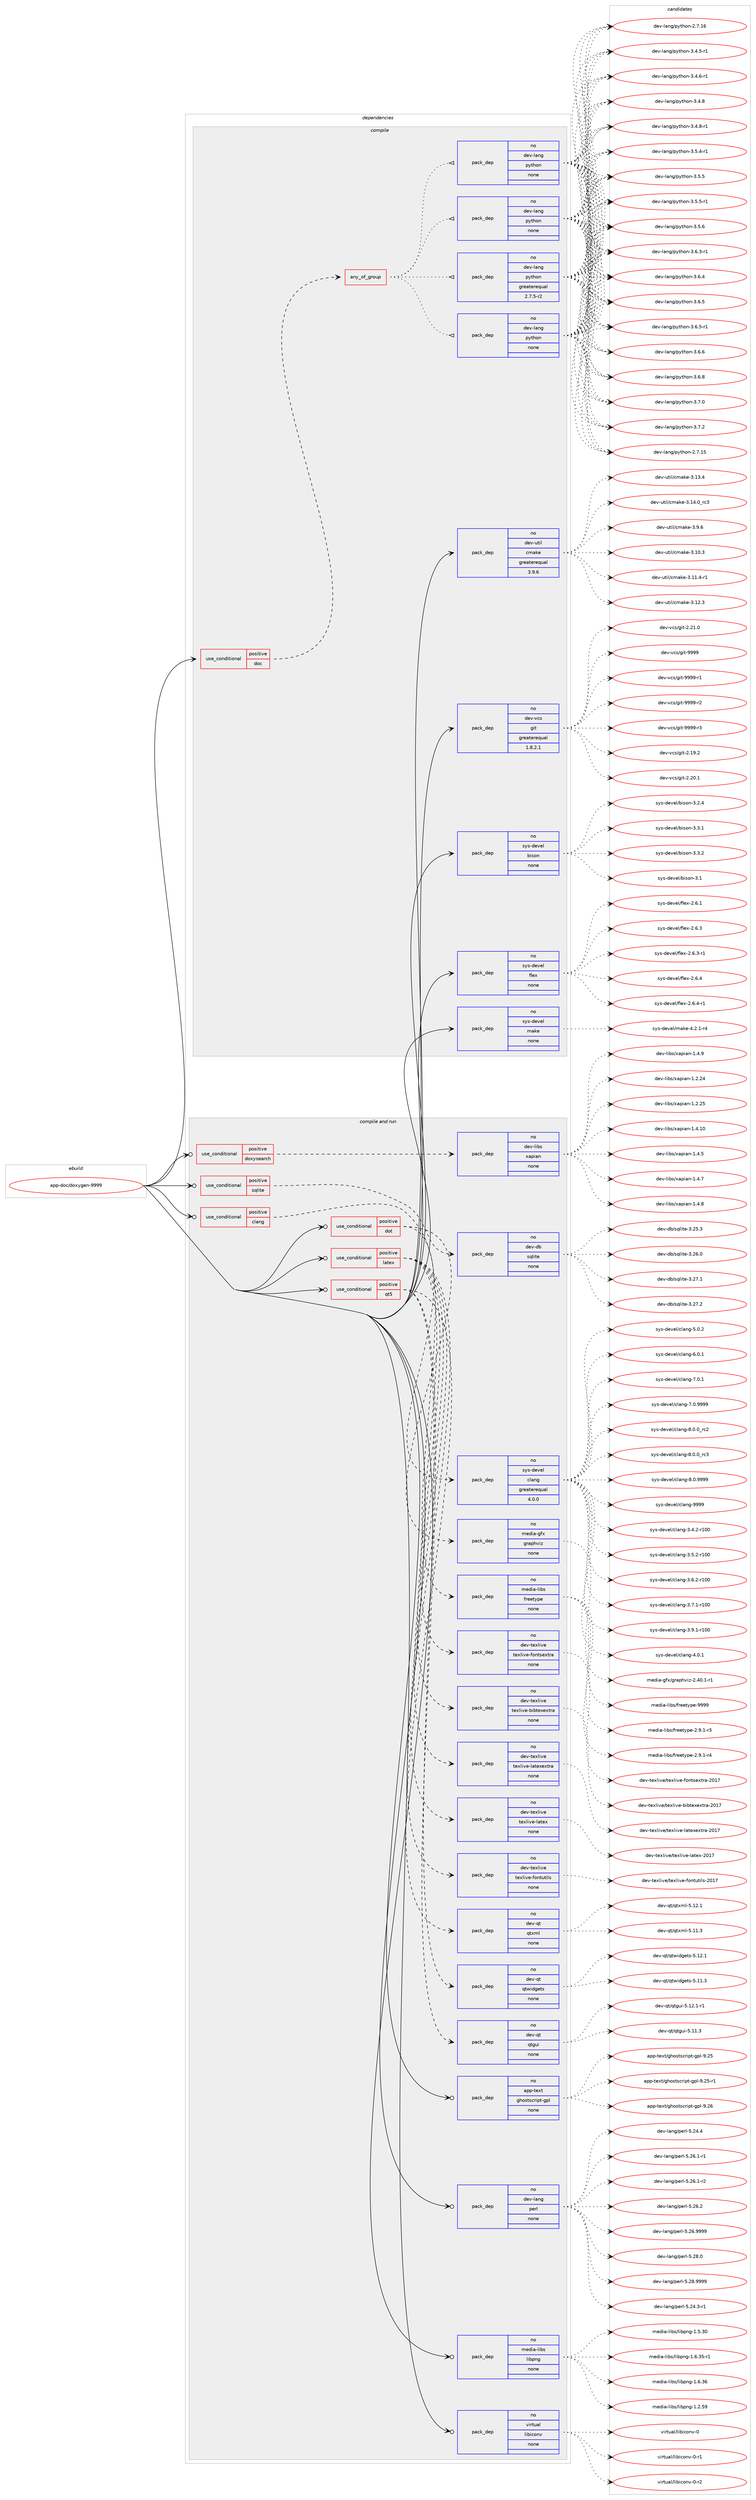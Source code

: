 digraph prolog {

# *************
# Graph options
# *************

newrank=true;
concentrate=true;
compound=true;
graph [rankdir=LR,fontname=Helvetica,fontsize=10,ranksep=1.5];#, ranksep=2.5, nodesep=0.2];
edge  [arrowhead=vee];
node  [fontname=Helvetica,fontsize=10];

# **********
# The ebuild
# **********

subgraph cluster_leftcol {
color=gray;
rank=same;
label=<<i>ebuild</i>>;
id [label="app-doc/doxygen-9999", color=red, width=4, href="../app-doc/doxygen-9999.svg"];
}

# ****************
# The dependencies
# ****************

subgraph cluster_midcol {
color=gray;
label=<<i>dependencies</i>>;
subgraph cluster_compile {
fillcolor="#eeeeee";
style=filled;
label=<<i>compile</i>>;
subgraph cond348111 {
dependency1278185 [label=<<TABLE BORDER="0" CELLBORDER="1" CELLSPACING="0" CELLPADDING="4"><TR><TD ROWSPAN="3" CELLPADDING="10">use_conditional</TD></TR><TR><TD>positive</TD></TR><TR><TD>doc</TD></TR></TABLE>>, shape=none, color=red];
subgraph any19365 {
dependency1278186 [label=<<TABLE BORDER="0" CELLBORDER="1" CELLSPACING="0" CELLPADDING="4"><TR><TD CELLPADDING="10">any_of_group</TD></TR></TABLE>>, shape=none, color=red];subgraph pack910182 {
dependency1278187 [label=<<TABLE BORDER="0" CELLBORDER="1" CELLSPACING="0" CELLPADDING="4" WIDTH="220"><TR><TD ROWSPAN="6" CELLPADDING="30">pack_dep</TD></TR><TR><TD WIDTH="110">no</TD></TR><TR><TD>dev-lang</TD></TR><TR><TD>python</TD></TR><TR><TD>none</TD></TR><TR><TD></TD></TR></TABLE>>, shape=none, color=blue];
}
dependency1278186:e -> dependency1278187:w [weight=20,style="dotted",arrowhead="oinv"];
subgraph pack910183 {
dependency1278188 [label=<<TABLE BORDER="0" CELLBORDER="1" CELLSPACING="0" CELLPADDING="4" WIDTH="220"><TR><TD ROWSPAN="6" CELLPADDING="30">pack_dep</TD></TR><TR><TD WIDTH="110">no</TD></TR><TR><TD>dev-lang</TD></TR><TR><TD>python</TD></TR><TR><TD>none</TD></TR><TR><TD></TD></TR></TABLE>>, shape=none, color=blue];
}
dependency1278186:e -> dependency1278188:w [weight=20,style="dotted",arrowhead="oinv"];
subgraph pack910184 {
dependency1278189 [label=<<TABLE BORDER="0" CELLBORDER="1" CELLSPACING="0" CELLPADDING="4" WIDTH="220"><TR><TD ROWSPAN="6" CELLPADDING="30">pack_dep</TD></TR><TR><TD WIDTH="110">no</TD></TR><TR><TD>dev-lang</TD></TR><TR><TD>python</TD></TR><TR><TD>none</TD></TR><TR><TD></TD></TR></TABLE>>, shape=none, color=blue];
}
dependency1278186:e -> dependency1278189:w [weight=20,style="dotted",arrowhead="oinv"];
subgraph pack910185 {
dependency1278190 [label=<<TABLE BORDER="0" CELLBORDER="1" CELLSPACING="0" CELLPADDING="4" WIDTH="220"><TR><TD ROWSPAN="6" CELLPADDING="30">pack_dep</TD></TR><TR><TD WIDTH="110">no</TD></TR><TR><TD>dev-lang</TD></TR><TR><TD>python</TD></TR><TR><TD>greaterequal</TD></TR><TR><TD>2.7.5-r2</TD></TR></TABLE>>, shape=none, color=blue];
}
dependency1278186:e -> dependency1278190:w [weight=20,style="dotted",arrowhead="oinv"];
}
dependency1278185:e -> dependency1278186:w [weight=20,style="dashed",arrowhead="vee"];
}
id:e -> dependency1278185:w [weight=20,style="solid",arrowhead="vee"];
subgraph pack910186 {
dependency1278191 [label=<<TABLE BORDER="0" CELLBORDER="1" CELLSPACING="0" CELLPADDING="4" WIDTH="220"><TR><TD ROWSPAN="6" CELLPADDING="30">pack_dep</TD></TR><TR><TD WIDTH="110">no</TD></TR><TR><TD>dev-util</TD></TR><TR><TD>cmake</TD></TR><TR><TD>greaterequal</TD></TR><TR><TD>3.9.6</TD></TR></TABLE>>, shape=none, color=blue];
}
id:e -> dependency1278191:w [weight=20,style="solid",arrowhead="vee"];
subgraph pack910187 {
dependency1278192 [label=<<TABLE BORDER="0" CELLBORDER="1" CELLSPACING="0" CELLPADDING="4" WIDTH="220"><TR><TD ROWSPAN="6" CELLPADDING="30">pack_dep</TD></TR><TR><TD WIDTH="110">no</TD></TR><TR><TD>dev-vcs</TD></TR><TR><TD>git</TD></TR><TR><TD>greaterequal</TD></TR><TR><TD>1.8.2.1</TD></TR></TABLE>>, shape=none, color=blue];
}
id:e -> dependency1278192:w [weight=20,style="solid",arrowhead="vee"];
subgraph pack910188 {
dependency1278193 [label=<<TABLE BORDER="0" CELLBORDER="1" CELLSPACING="0" CELLPADDING="4" WIDTH="220"><TR><TD ROWSPAN="6" CELLPADDING="30">pack_dep</TD></TR><TR><TD WIDTH="110">no</TD></TR><TR><TD>sys-devel</TD></TR><TR><TD>bison</TD></TR><TR><TD>none</TD></TR><TR><TD></TD></TR></TABLE>>, shape=none, color=blue];
}
id:e -> dependency1278193:w [weight=20,style="solid",arrowhead="vee"];
subgraph pack910189 {
dependency1278194 [label=<<TABLE BORDER="0" CELLBORDER="1" CELLSPACING="0" CELLPADDING="4" WIDTH="220"><TR><TD ROWSPAN="6" CELLPADDING="30">pack_dep</TD></TR><TR><TD WIDTH="110">no</TD></TR><TR><TD>sys-devel</TD></TR><TR><TD>flex</TD></TR><TR><TD>none</TD></TR><TR><TD></TD></TR></TABLE>>, shape=none, color=blue];
}
id:e -> dependency1278194:w [weight=20,style="solid",arrowhead="vee"];
subgraph pack910190 {
dependency1278195 [label=<<TABLE BORDER="0" CELLBORDER="1" CELLSPACING="0" CELLPADDING="4" WIDTH="220"><TR><TD ROWSPAN="6" CELLPADDING="30">pack_dep</TD></TR><TR><TD WIDTH="110">no</TD></TR><TR><TD>sys-devel</TD></TR><TR><TD>make</TD></TR><TR><TD>none</TD></TR><TR><TD></TD></TR></TABLE>>, shape=none, color=blue];
}
id:e -> dependency1278195:w [weight=20,style="solid",arrowhead="vee"];
}
subgraph cluster_compileandrun {
fillcolor="#eeeeee";
style=filled;
label=<<i>compile and run</i>>;
subgraph cond348112 {
dependency1278196 [label=<<TABLE BORDER="0" CELLBORDER="1" CELLSPACING="0" CELLPADDING="4"><TR><TD ROWSPAN="3" CELLPADDING="10">use_conditional</TD></TR><TR><TD>positive</TD></TR><TR><TD>clang</TD></TR></TABLE>>, shape=none, color=red];
subgraph pack910191 {
dependency1278197 [label=<<TABLE BORDER="0" CELLBORDER="1" CELLSPACING="0" CELLPADDING="4" WIDTH="220"><TR><TD ROWSPAN="6" CELLPADDING="30">pack_dep</TD></TR><TR><TD WIDTH="110">no</TD></TR><TR><TD>sys-devel</TD></TR><TR><TD>clang</TD></TR><TR><TD>greaterequal</TD></TR><TR><TD>4.0.0</TD></TR></TABLE>>, shape=none, color=blue];
}
dependency1278196:e -> dependency1278197:w [weight=20,style="dashed",arrowhead="vee"];
}
id:e -> dependency1278196:w [weight=20,style="solid",arrowhead="odotvee"];
subgraph cond348113 {
dependency1278198 [label=<<TABLE BORDER="0" CELLBORDER="1" CELLSPACING="0" CELLPADDING="4"><TR><TD ROWSPAN="3" CELLPADDING="10">use_conditional</TD></TR><TR><TD>positive</TD></TR><TR><TD>dot</TD></TR></TABLE>>, shape=none, color=red];
subgraph pack910192 {
dependency1278199 [label=<<TABLE BORDER="0" CELLBORDER="1" CELLSPACING="0" CELLPADDING="4" WIDTH="220"><TR><TD ROWSPAN="6" CELLPADDING="30">pack_dep</TD></TR><TR><TD WIDTH="110">no</TD></TR><TR><TD>media-gfx</TD></TR><TR><TD>graphviz</TD></TR><TR><TD>none</TD></TR><TR><TD></TD></TR></TABLE>>, shape=none, color=blue];
}
dependency1278198:e -> dependency1278199:w [weight=20,style="dashed",arrowhead="vee"];
subgraph pack910193 {
dependency1278200 [label=<<TABLE BORDER="0" CELLBORDER="1" CELLSPACING="0" CELLPADDING="4" WIDTH="220"><TR><TD ROWSPAN="6" CELLPADDING="30">pack_dep</TD></TR><TR><TD WIDTH="110">no</TD></TR><TR><TD>media-libs</TD></TR><TR><TD>freetype</TD></TR><TR><TD>none</TD></TR><TR><TD></TD></TR></TABLE>>, shape=none, color=blue];
}
dependency1278198:e -> dependency1278200:w [weight=20,style="dashed",arrowhead="vee"];
}
id:e -> dependency1278198:w [weight=20,style="solid",arrowhead="odotvee"];
subgraph cond348114 {
dependency1278201 [label=<<TABLE BORDER="0" CELLBORDER="1" CELLSPACING="0" CELLPADDING="4"><TR><TD ROWSPAN="3" CELLPADDING="10">use_conditional</TD></TR><TR><TD>positive</TD></TR><TR><TD>doxysearch</TD></TR></TABLE>>, shape=none, color=red];
subgraph pack910194 {
dependency1278202 [label=<<TABLE BORDER="0" CELLBORDER="1" CELLSPACING="0" CELLPADDING="4" WIDTH="220"><TR><TD ROWSPAN="6" CELLPADDING="30">pack_dep</TD></TR><TR><TD WIDTH="110">no</TD></TR><TR><TD>dev-libs</TD></TR><TR><TD>xapian</TD></TR><TR><TD>none</TD></TR><TR><TD></TD></TR></TABLE>>, shape=none, color=blue];
}
dependency1278201:e -> dependency1278202:w [weight=20,style="dashed",arrowhead="vee"];
}
id:e -> dependency1278201:w [weight=20,style="solid",arrowhead="odotvee"];
subgraph cond348115 {
dependency1278203 [label=<<TABLE BORDER="0" CELLBORDER="1" CELLSPACING="0" CELLPADDING="4"><TR><TD ROWSPAN="3" CELLPADDING="10">use_conditional</TD></TR><TR><TD>positive</TD></TR><TR><TD>latex</TD></TR></TABLE>>, shape=none, color=red];
subgraph pack910195 {
dependency1278204 [label=<<TABLE BORDER="0" CELLBORDER="1" CELLSPACING="0" CELLPADDING="4" WIDTH="220"><TR><TD ROWSPAN="6" CELLPADDING="30">pack_dep</TD></TR><TR><TD WIDTH="110">no</TD></TR><TR><TD>dev-texlive</TD></TR><TR><TD>texlive-bibtexextra</TD></TR><TR><TD>none</TD></TR><TR><TD></TD></TR></TABLE>>, shape=none, color=blue];
}
dependency1278203:e -> dependency1278204:w [weight=20,style="dashed",arrowhead="vee"];
subgraph pack910196 {
dependency1278205 [label=<<TABLE BORDER="0" CELLBORDER="1" CELLSPACING="0" CELLPADDING="4" WIDTH="220"><TR><TD ROWSPAN="6" CELLPADDING="30">pack_dep</TD></TR><TR><TD WIDTH="110">no</TD></TR><TR><TD>dev-texlive</TD></TR><TR><TD>texlive-fontsextra</TD></TR><TR><TD>none</TD></TR><TR><TD></TD></TR></TABLE>>, shape=none, color=blue];
}
dependency1278203:e -> dependency1278205:w [weight=20,style="dashed",arrowhead="vee"];
subgraph pack910197 {
dependency1278206 [label=<<TABLE BORDER="0" CELLBORDER="1" CELLSPACING="0" CELLPADDING="4" WIDTH="220"><TR><TD ROWSPAN="6" CELLPADDING="30">pack_dep</TD></TR><TR><TD WIDTH="110">no</TD></TR><TR><TD>dev-texlive</TD></TR><TR><TD>texlive-fontutils</TD></TR><TR><TD>none</TD></TR><TR><TD></TD></TR></TABLE>>, shape=none, color=blue];
}
dependency1278203:e -> dependency1278206:w [weight=20,style="dashed",arrowhead="vee"];
subgraph pack910198 {
dependency1278207 [label=<<TABLE BORDER="0" CELLBORDER="1" CELLSPACING="0" CELLPADDING="4" WIDTH="220"><TR><TD ROWSPAN="6" CELLPADDING="30">pack_dep</TD></TR><TR><TD WIDTH="110">no</TD></TR><TR><TD>dev-texlive</TD></TR><TR><TD>texlive-latex</TD></TR><TR><TD>none</TD></TR><TR><TD></TD></TR></TABLE>>, shape=none, color=blue];
}
dependency1278203:e -> dependency1278207:w [weight=20,style="dashed",arrowhead="vee"];
subgraph pack910199 {
dependency1278208 [label=<<TABLE BORDER="0" CELLBORDER="1" CELLSPACING="0" CELLPADDING="4" WIDTH="220"><TR><TD ROWSPAN="6" CELLPADDING="30">pack_dep</TD></TR><TR><TD WIDTH="110">no</TD></TR><TR><TD>dev-texlive</TD></TR><TR><TD>texlive-latexextra</TD></TR><TR><TD>none</TD></TR><TR><TD></TD></TR></TABLE>>, shape=none, color=blue];
}
dependency1278203:e -> dependency1278208:w [weight=20,style="dashed",arrowhead="vee"];
}
id:e -> dependency1278203:w [weight=20,style="solid",arrowhead="odotvee"];
subgraph cond348116 {
dependency1278209 [label=<<TABLE BORDER="0" CELLBORDER="1" CELLSPACING="0" CELLPADDING="4"><TR><TD ROWSPAN="3" CELLPADDING="10">use_conditional</TD></TR><TR><TD>positive</TD></TR><TR><TD>qt5</TD></TR></TABLE>>, shape=none, color=red];
subgraph pack910200 {
dependency1278210 [label=<<TABLE BORDER="0" CELLBORDER="1" CELLSPACING="0" CELLPADDING="4" WIDTH="220"><TR><TD ROWSPAN="6" CELLPADDING="30">pack_dep</TD></TR><TR><TD WIDTH="110">no</TD></TR><TR><TD>dev-qt</TD></TR><TR><TD>qtgui</TD></TR><TR><TD>none</TD></TR><TR><TD></TD></TR></TABLE>>, shape=none, color=blue];
}
dependency1278209:e -> dependency1278210:w [weight=20,style="dashed",arrowhead="vee"];
subgraph pack910201 {
dependency1278211 [label=<<TABLE BORDER="0" CELLBORDER="1" CELLSPACING="0" CELLPADDING="4" WIDTH="220"><TR><TD ROWSPAN="6" CELLPADDING="30">pack_dep</TD></TR><TR><TD WIDTH="110">no</TD></TR><TR><TD>dev-qt</TD></TR><TR><TD>qtwidgets</TD></TR><TR><TD>none</TD></TR><TR><TD></TD></TR></TABLE>>, shape=none, color=blue];
}
dependency1278209:e -> dependency1278211:w [weight=20,style="dashed",arrowhead="vee"];
subgraph pack910202 {
dependency1278212 [label=<<TABLE BORDER="0" CELLBORDER="1" CELLSPACING="0" CELLPADDING="4" WIDTH="220"><TR><TD ROWSPAN="6" CELLPADDING="30">pack_dep</TD></TR><TR><TD WIDTH="110">no</TD></TR><TR><TD>dev-qt</TD></TR><TR><TD>qtxml</TD></TR><TR><TD>none</TD></TR><TR><TD></TD></TR></TABLE>>, shape=none, color=blue];
}
dependency1278209:e -> dependency1278212:w [weight=20,style="dashed",arrowhead="vee"];
}
id:e -> dependency1278209:w [weight=20,style="solid",arrowhead="odotvee"];
subgraph cond348117 {
dependency1278213 [label=<<TABLE BORDER="0" CELLBORDER="1" CELLSPACING="0" CELLPADDING="4"><TR><TD ROWSPAN="3" CELLPADDING="10">use_conditional</TD></TR><TR><TD>positive</TD></TR><TR><TD>sqlite</TD></TR></TABLE>>, shape=none, color=red];
subgraph pack910203 {
dependency1278214 [label=<<TABLE BORDER="0" CELLBORDER="1" CELLSPACING="0" CELLPADDING="4" WIDTH="220"><TR><TD ROWSPAN="6" CELLPADDING="30">pack_dep</TD></TR><TR><TD WIDTH="110">no</TD></TR><TR><TD>dev-db</TD></TR><TR><TD>sqlite</TD></TR><TR><TD>none</TD></TR><TR><TD></TD></TR></TABLE>>, shape=none, color=blue];
}
dependency1278213:e -> dependency1278214:w [weight=20,style="dashed",arrowhead="vee"];
}
id:e -> dependency1278213:w [weight=20,style="solid",arrowhead="odotvee"];
subgraph pack910204 {
dependency1278215 [label=<<TABLE BORDER="0" CELLBORDER="1" CELLSPACING="0" CELLPADDING="4" WIDTH="220"><TR><TD ROWSPAN="6" CELLPADDING="30">pack_dep</TD></TR><TR><TD WIDTH="110">no</TD></TR><TR><TD>app-text</TD></TR><TR><TD>ghostscript-gpl</TD></TR><TR><TD>none</TD></TR><TR><TD></TD></TR></TABLE>>, shape=none, color=blue];
}
id:e -> dependency1278215:w [weight=20,style="solid",arrowhead="odotvee"];
subgraph pack910205 {
dependency1278216 [label=<<TABLE BORDER="0" CELLBORDER="1" CELLSPACING="0" CELLPADDING="4" WIDTH="220"><TR><TD ROWSPAN="6" CELLPADDING="30">pack_dep</TD></TR><TR><TD WIDTH="110">no</TD></TR><TR><TD>dev-lang</TD></TR><TR><TD>perl</TD></TR><TR><TD>none</TD></TR><TR><TD></TD></TR></TABLE>>, shape=none, color=blue];
}
id:e -> dependency1278216:w [weight=20,style="solid",arrowhead="odotvee"];
subgraph pack910206 {
dependency1278217 [label=<<TABLE BORDER="0" CELLBORDER="1" CELLSPACING="0" CELLPADDING="4" WIDTH="220"><TR><TD ROWSPAN="6" CELLPADDING="30">pack_dep</TD></TR><TR><TD WIDTH="110">no</TD></TR><TR><TD>media-libs</TD></TR><TR><TD>libpng</TD></TR><TR><TD>none</TD></TR><TR><TD></TD></TR></TABLE>>, shape=none, color=blue];
}
id:e -> dependency1278217:w [weight=20,style="solid",arrowhead="odotvee"];
subgraph pack910207 {
dependency1278218 [label=<<TABLE BORDER="0" CELLBORDER="1" CELLSPACING="0" CELLPADDING="4" WIDTH="220"><TR><TD ROWSPAN="6" CELLPADDING="30">pack_dep</TD></TR><TR><TD WIDTH="110">no</TD></TR><TR><TD>virtual</TD></TR><TR><TD>libiconv</TD></TR><TR><TD>none</TD></TR><TR><TD></TD></TR></TABLE>>, shape=none, color=blue];
}
id:e -> dependency1278218:w [weight=20,style="solid",arrowhead="odotvee"];
}
subgraph cluster_run {
fillcolor="#eeeeee";
style=filled;
label=<<i>run</i>>;
}
}

# **************
# The candidates
# **************

subgraph cluster_choices {
rank=same;
color=gray;
label=<<i>candidates</i>>;

subgraph choice910182 {
color=black;
nodesep=1;
choice10010111845108971101034711212111610411111045504655464953 [label="dev-lang/python-2.7.15", color=red, width=4,href="../dev-lang/python-2.7.15.svg"];
choice10010111845108971101034711212111610411111045504655464954 [label="dev-lang/python-2.7.16", color=red, width=4,href="../dev-lang/python-2.7.16.svg"];
choice1001011184510897110103471121211161041111104551465246534511449 [label="dev-lang/python-3.4.5-r1", color=red, width=4,href="../dev-lang/python-3.4.5-r1.svg"];
choice1001011184510897110103471121211161041111104551465246544511449 [label="dev-lang/python-3.4.6-r1", color=red, width=4,href="../dev-lang/python-3.4.6-r1.svg"];
choice100101118451089711010347112121116104111110455146524656 [label="dev-lang/python-3.4.8", color=red, width=4,href="../dev-lang/python-3.4.8.svg"];
choice1001011184510897110103471121211161041111104551465246564511449 [label="dev-lang/python-3.4.8-r1", color=red, width=4,href="../dev-lang/python-3.4.8-r1.svg"];
choice1001011184510897110103471121211161041111104551465346524511449 [label="dev-lang/python-3.5.4-r1", color=red, width=4,href="../dev-lang/python-3.5.4-r1.svg"];
choice100101118451089711010347112121116104111110455146534653 [label="dev-lang/python-3.5.5", color=red, width=4,href="../dev-lang/python-3.5.5.svg"];
choice1001011184510897110103471121211161041111104551465346534511449 [label="dev-lang/python-3.5.5-r1", color=red, width=4,href="../dev-lang/python-3.5.5-r1.svg"];
choice100101118451089711010347112121116104111110455146534654 [label="dev-lang/python-3.5.6", color=red, width=4,href="../dev-lang/python-3.5.6.svg"];
choice1001011184510897110103471121211161041111104551465446514511449 [label="dev-lang/python-3.6.3-r1", color=red, width=4,href="../dev-lang/python-3.6.3-r1.svg"];
choice100101118451089711010347112121116104111110455146544652 [label="dev-lang/python-3.6.4", color=red, width=4,href="../dev-lang/python-3.6.4.svg"];
choice100101118451089711010347112121116104111110455146544653 [label="dev-lang/python-3.6.5", color=red, width=4,href="../dev-lang/python-3.6.5.svg"];
choice1001011184510897110103471121211161041111104551465446534511449 [label="dev-lang/python-3.6.5-r1", color=red, width=4,href="../dev-lang/python-3.6.5-r1.svg"];
choice100101118451089711010347112121116104111110455146544654 [label="dev-lang/python-3.6.6", color=red, width=4,href="../dev-lang/python-3.6.6.svg"];
choice100101118451089711010347112121116104111110455146544656 [label="dev-lang/python-3.6.8", color=red, width=4,href="../dev-lang/python-3.6.8.svg"];
choice100101118451089711010347112121116104111110455146554648 [label="dev-lang/python-3.7.0", color=red, width=4,href="../dev-lang/python-3.7.0.svg"];
choice100101118451089711010347112121116104111110455146554650 [label="dev-lang/python-3.7.2", color=red, width=4,href="../dev-lang/python-3.7.2.svg"];
dependency1278187:e -> choice10010111845108971101034711212111610411111045504655464953:w [style=dotted,weight="100"];
dependency1278187:e -> choice10010111845108971101034711212111610411111045504655464954:w [style=dotted,weight="100"];
dependency1278187:e -> choice1001011184510897110103471121211161041111104551465246534511449:w [style=dotted,weight="100"];
dependency1278187:e -> choice1001011184510897110103471121211161041111104551465246544511449:w [style=dotted,weight="100"];
dependency1278187:e -> choice100101118451089711010347112121116104111110455146524656:w [style=dotted,weight="100"];
dependency1278187:e -> choice1001011184510897110103471121211161041111104551465246564511449:w [style=dotted,weight="100"];
dependency1278187:e -> choice1001011184510897110103471121211161041111104551465346524511449:w [style=dotted,weight="100"];
dependency1278187:e -> choice100101118451089711010347112121116104111110455146534653:w [style=dotted,weight="100"];
dependency1278187:e -> choice1001011184510897110103471121211161041111104551465346534511449:w [style=dotted,weight="100"];
dependency1278187:e -> choice100101118451089711010347112121116104111110455146534654:w [style=dotted,weight="100"];
dependency1278187:e -> choice1001011184510897110103471121211161041111104551465446514511449:w [style=dotted,weight="100"];
dependency1278187:e -> choice100101118451089711010347112121116104111110455146544652:w [style=dotted,weight="100"];
dependency1278187:e -> choice100101118451089711010347112121116104111110455146544653:w [style=dotted,weight="100"];
dependency1278187:e -> choice1001011184510897110103471121211161041111104551465446534511449:w [style=dotted,weight="100"];
dependency1278187:e -> choice100101118451089711010347112121116104111110455146544654:w [style=dotted,weight="100"];
dependency1278187:e -> choice100101118451089711010347112121116104111110455146544656:w [style=dotted,weight="100"];
dependency1278187:e -> choice100101118451089711010347112121116104111110455146554648:w [style=dotted,weight="100"];
dependency1278187:e -> choice100101118451089711010347112121116104111110455146554650:w [style=dotted,weight="100"];
}
subgraph choice910183 {
color=black;
nodesep=1;
choice10010111845108971101034711212111610411111045504655464953 [label="dev-lang/python-2.7.15", color=red, width=4,href="../dev-lang/python-2.7.15.svg"];
choice10010111845108971101034711212111610411111045504655464954 [label="dev-lang/python-2.7.16", color=red, width=4,href="../dev-lang/python-2.7.16.svg"];
choice1001011184510897110103471121211161041111104551465246534511449 [label="dev-lang/python-3.4.5-r1", color=red, width=4,href="../dev-lang/python-3.4.5-r1.svg"];
choice1001011184510897110103471121211161041111104551465246544511449 [label="dev-lang/python-3.4.6-r1", color=red, width=4,href="../dev-lang/python-3.4.6-r1.svg"];
choice100101118451089711010347112121116104111110455146524656 [label="dev-lang/python-3.4.8", color=red, width=4,href="../dev-lang/python-3.4.8.svg"];
choice1001011184510897110103471121211161041111104551465246564511449 [label="dev-lang/python-3.4.8-r1", color=red, width=4,href="../dev-lang/python-3.4.8-r1.svg"];
choice1001011184510897110103471121211161041111104551465346524511449 [label="dev-lang/python-3.5.4-r1", color=red, width=4,href="../dev-lang/python-3.5.4-r1.svg"];
choice100101118451089711010347112121116104111110455146534653 [label="dev-lang/python-3.5.5", color=red, width=4,href="../dev-lang/python-3.5.5.svg"];
choice1001011184510897110103471121211161041111104551465346534511449 [label="dev-lang/python-3.5.5-r1", color=red, width=4,href="../dev-lang/python-3.5.5-r1.svg"];
choice100101118451089711010347112121116104111110455146534654 [label="dev-lang/python-3.5.6", color=red, width=4,href="../dev-lang/python-3.5.6.svg"];
choice1001011184510897110103471121211161041111104551465446514511449 [label="dev-lang/python-3.6.3-r1", color=red, width=4,href="../dev-lang/python-3.6.3-r1.svg"];
choice100101118451089711010347112121116104111110455146544652 [label="dev-lang/python-3.6.4", color=red, width=4,href="../dev-lang/python-3.6.4.svg"];
choice100101118451089711010347112121116104111110455146544653 [label="dev-lang/python-3.6.5", color=red, width=4,href="../dev-lang/python-3.6.5.svg"];
choice1001011184510897110103471121211161041111104551465446534511449 [label="dev-lang/python-3.6.5-r1", color=red, width=4,href="../dev-lang/python-3.6.5-r1.svg"];
choice100101118451089711010347112121116104111110455146544654 [label="dev-lang/python-3.6.6", color=red, width=4,href="../dev-lang/python-3.6.6.svg"];
choice100101118451089711010347112121116104111110455146544656 [label="dev-lang/python-3.6.8", color=red, width=4,href="../dev-lang/python-3.6.8.svg"];
choice100101118451089711010347112121116104111110455146554648 [label="dev-lang/python-3.7.0", color=red, width=4,href="../dev-lang/python-3.7.0.svg"];
choice100101118451089711010347112121116104111110455146554650 [label="dev-lang/python-3.7.2", color=red, width=4,href="../dev-lang/python-3.7.2.svg"];
dependency1278188:e -> choice10010111845108971101034711212111610411111045504655464953:w [style=dotted,weight="100"];
dependency1278188:e -> choice10010111845108971101034711212111610411111045504655464954:w [style=dotted,weight="100"];
dependency1278188:e -> choice1001011184510897110103471121211161041111104551465246534511449:w [style=dotted,weight="100"];
dependency1278188:e -> choice1001011184510897110103471121211161041111104551465246544511449:w [style=dotted,weight="100"];
dependency1278188:e -> choice100101118451089711010347112121116104111110455146524656:w [style=dotted,weight="100"];
dependency1278188:e -> choice1001011184510897110103471121211161041111104551465246564511449:w [style=dotted,weight="100"];
dependency1278188:e -> choice1001011184510897110103471121211161041111104551465346524511449:w [style=dotted,weight="100"];
dependency1278188:e -> choice100101118451089711010347112121116104111110455146534653:w [style=dotted,weight="100"];
dependency1278188:e -> choice1001011184510897110103471121211161041111104551465346534511449:w [style=dotted,weight="100"];
dependency1278188:e -> choice100101118451089711010347112121116104111110455146534654:w [style=dotted,weight="100"];
dependency1278188:e -> choice1001011184510897110103471121211161041111104551465446514511449:w [style=dotted,weight="100"];
dependency1278188:e -> choice100101118451089711010347112121116104111110455146544652:w [style=dotted,weight="100"];
dependency1278188:e -> choice100101118451089711010347112121116104111110455146544653:w [style=dotted,weight="100"];
dependency1278188:e -> choice1001011184510897110103471121211161041111104551465446534511449:w [style=dotted,weight="100"];
dependency1278188:e -> choice100101118451089711010347112121116104111110455146544654:w [style=dotted,weight="100"];
dependency1278188:e -> choice100101118451089711010347112121116104111110455146544656:w [style=dotted,weight="100"];
dependency1278188:e -> choice100101118451089711010347112121116104111110455146554648:w [style=dotted,weight="100"];
dependency1278188:e -> choice100101118451089711010347112121116104111110455146554650:w [style=dotted,weight="100"];
}
subgraph choice910184 {
color=black;
nodesep=1;
choice10010111845108971101034711212111610411111045504655464953 [label="dev-lang/python-2.7.15", color=red, width=4,href="../dev-lang/python-2.7.15.svg"];
choice10010111845108971101034711212111610411111045504655464954 [label="dev-lang/python-2.7.16", color=red, width=4,href="../dev-lang/python-2.7.16.svg"];
choice1001011184510897110103471121211161041111104551465246534511449 [label="dev-lang/python-3.4.5-r1", color=red, width=4,href="../dev-lang/python-3.4.5-r1.svg"];
choice1001011184510897110103471121211161041111104551465246544511449 [label="dev-lang/python-3.4.6-r1", color=red, width=4,href="../dev-lang/python-3.4.6-r1.svg"];
choice100101118451089711010347112121116104111110455146524656 [label="dev-lang/python-3.4.8", color=red, width=4,href="../dev-lang/python-3.4.8.svg"];
choice1001011184510897110103471121211161041111104551465246564511449 [label="dev-lang/python-3.4.8-r1", color=red, width=4,href="../dev-lang/python-3.4.8-r1.svg"];
choice1001011184510897110103471121211161041111104551465346524511449 [label="dev-lang/python-3.5.4-r1", color=red, width=4,href="../dev-lang/python-3.5.4-r1.svg"];
choice100101118451089711010347112121116104111110455146534653 [label="dev-lang/python-3.5.5", color=red, width=4,href="../dev-lang/python-3.5.5.svg"];
choice1001011184510897110103471121211161041111104551465346534511449 [label="dev-lang/python-3.5.5-r1", color=red, width=4,href="../dev-lang/python-3.5.5-r1.svg"];
choice100101118451089711010347112121116104111110455146534654 [label="dev-lang/python-3.5.6", color=red, width=4,href="../dev-lang/python-3.5.6.svg"];
choice1001011184510897110103471121211161041111104551465446514511449 [label="dev-lang/python-3.6.3-r1", color=red, width=4,href="../dev-lang/python-3.6.3-r1.svg"];
choice100101118451089711010347112121116104111110455146544652 [label="dev-lang/python-3.6.4", color=red, width=4,href="../dev-lang/python-3.6.4.svg"];
choice100101118451089711010347112121116104111110455146544653 [label="dev-lang/python-3.6.5", color=red, width=4,href="../dev-lang/python-3.6.5.svg"];
choice1001011184510897110103471121211161041111104551465446534511449 [label="dev-lang/python-3.6.5-r1", color=red, width=4,href="../dev-lang/python-3.6.5-r1.svg"];
choice100101118451089711010347112121116104111110455146544654 [label="dev-lang/python-3.6.6", color=red, width=4,href="../dev-lang/python-3.6.6.svg"];
choice100101118451089711010347112121116104111110455146544656 [label="dev-lang/python-3.6.8", color=red, width=4,href="../dev-lang/python-3.6.8.svg"];
choice100101118451089711010347112121116104111110455146554648 [label="dev-lang/python-3.7.0", color=red, width=4,href="../dev-lang/python-3.7.0.svg"];
choice100101118451089711010347112121116104111110455146554650 [label="dev-lang/python-3.7.2", color=red, width=4,href="../dev-lang/python-3.7.2.svg"];
dependency1278189:e -> choice10010111845108971101034711212111610411111045504655464953:w [style=dotted,weight="100"];
dependency1278189:e -> choice10010111845108971101034711212111610411111045504655464954:w [style=dotted,weight="100"];
dependency1278189:e -> choice1001011184510897110103471121211161041111104551465246534511449:w [style=dotted,weight="100"];
dependency1278189:e -> choice1001011184510897110103471121211161041111104551465246544511449:w [style=dotted,weight="100"];
dependency1278189:e -> choice100101118451089711010347112121116104111110455146524656:w [style=dotted,weight="100"];
dependency1278189:e -> choice1001011184510897110103471121211161041111104551465246564511449:w [style=dotted,weight="100"];
dependency1278189:e -> choice1001011184510897110103471121211161041111104551465346524511449:w [style=dotted,weight="100"];
dependency1278189:e -> choice100101118451089711010347112121116104111110455146534653:w [style=dotted,weight="100"];
dependency1278189:e -> choice1001011184510897110103471121211161041111104551465346534511449:w [style=dotted,weight="100"];
dependency1278189:e -> choice100101118451089711010347112121116104111110455146534654:w [style=dotted,weight="100"];
dependency1278189:e -> choice1001011184510897110103471121211161041111104551465446514511449:w [style=dotted,weight="100"];
dependency1278189:e -> choice100101118451089711010347112121116104111110455146544652:w [style=dotted,weight="100"];
dependency1278189:e -> choice100101118451089711010347112121116104111110455146544653:w [style=dotted,weight="100"];
dependency1278189:e -> choice1001011184510897110103471121211161041111104551465446534511449:w [style=dotted,weight="100"];
dependency1278189:e -> choice100101118451089711010347112121116104111110455146544654:w [style=dotted,weight="100"];
dependency1278189:e -> choice100101118451089711010347112121116104111110455146544656:w [style=dotted,weight="100"];
dependency1278189:e -> choice100101118451089711010347112121116104111110455146554648:w [style=dotted,weight="100"];
dependency1278189:e -> choice100101118451089711010347112121116104111110455146554650:w [style=dotted,weight="100"];
}
subgraph choice910185 {
color=black;
nodesep=1;
choice10010111845108971101034711212111610411111045504655464953 [label="dev-lang/python-2.7.15", color=red, width=4,href="../dev-lang/python-2.7.15.svg"];
choice10010111845108971101034711212111610411111045504655464954 [label="dev-lang/python-2.7.16", color=red, width=4,href="../dev-lang/python-2.7.16.svg"];
choice1001011184510897110103471121211161041111104551465246534511449 [label="dev-lang/python-3.4.5-r1", color=red, width=4,href="../dev-lang/python-3.4.5-r1.svg"];
choice1001011184510897110103471121211161041111104551465246544511449 [label="dev-lang/python-3.4.6-r1", color=red, width=4,href="../dev-lang/python-3.4.6-r1.svg"];
choice100101118451089711010347112121116104111110455146524656 [label="dev-lang/python-3.4.8", color=red, width=4,href="../dev-lang/python-3.4.8.svg"];
choice1001011184510897110103471121211161041111104551465246564511449 [label="dev-lang/python-3.4.8-r1", color=red, width=4,href="../dev-lang/python-3.4.8-r1.svg"];
choice1001011184510897110103471121211161041111104551465346524511449 [label="dev-lang/python-3.5.4-r1", color=red, width=4,href="../dev-lang/python-3.5.4-r1.svg"];
choice100101118451089711010347112121116104111110455146534653 [label="dev-lang/python-3.5.5", color=red, width=4,href="../dev-lang/python-3.5.5.svg"];
choice1001011184510897110103471121211161041111104551465346534511449 [label="dev-lang/python-3.5.5-r1", color=red, width=4,href="../dev-lang/python-3.5.5-r1.svg"];
choice100101118451089711010347112121116104111110455146534654 [label="dev-lang/python-3.5.6", color=red, width=4,href="../dev-lang/python-3.5.6.svg"];
choice1001011184510897110103471121211161041111104551465446514511449 [label="dev-lang/python-3.6.3-r1", color=red, width=4,href="../dev-lang/python-3.6.3-r1.svg"];
choice100101118451089711010347112121116104111110455146544652 [label="dev-lang/python-3.6.4", color=red, width=4,href="../dev-lang/python-3.6.4.svg"];
choice100101118451089711010347112121116104111110455146544653 [label="dev-lang/python-3.6.5", color=red, width=4,href="../dev-lang/python-3.6.5.svg"];
choice1001011184510897110103471121211161041111104551465446534511449 [label="dev-lang/python-3.6.5-r1", color=red, width=4,href="../dev-lang/python-3.6.5-r1.svg"];
choice100101118451089711010347112121116104111110455146544654 [label="dev-lang/python-3.6.6", color=red, width=4,href="../dev-lang/python-3.6.6.svg"];
choice100101118451089711010347112121116104111110455146544656 [label="dev-lang/python-3.6.8", color=red, width=4,href="../dev-lang/python-3.6.8.svg"];
choice100101118451089711010347112121116104111110455146554648 [label="dev-lang/python-3.7.0", color=red, width=4,href="../dev-lang/python-3.7.0.svg"];
choice100101118451089711010347112121116104111110455146554650 [label="dev-lang/python-3.7.2", color=red, width=4,href="../dev-lang/python-3.7.2.svg"];
dependency1278190:e -> choice10010111845108971101034711212111610411111045504655464953:w [style=dotted,weight="100"];
dependency1278190:e -> choice10010111845108971101034711212111610411111045504655464954:w [style=dotted,weight="100"];
dependency1278190:e -> choice1001011184510897110103471121211161041111104551465246534511449:w [style=dotted,weight="100"];
dependency1278190:e -> choice1001011184510897110103471121211161041111104551465246544511449:w [style=dotted,weight="100"];
dependency1278190:e -> choice100101118451089711010347112121116104111110455146524656:w [style=dotted,weight="100"];
dependency1278190:e -> choice1001011184510897110103471121211161041111104551465246564511449:w [style=dotted,weight="100"];
dependency1278190:e -> choice1001011184510897110103471121211161041111104551465346524511449:w [style=dotted,weight="100"];
dependency1278190:e -> choice100101118451089711010347112121116104111110455146534653:w [style=dotted,weight="100"];
dependency1278190:e -> choice1001011184510897110103471121211161041111104551465346534511449:w [style=dotted,weight="100"];
dependency1278190:e -> choice100101118451089711010347112121116104111110455146534654:w [style=dotted,weight="100"];
dependency1278190:e -> choice1001011184510897110103471121211161041111104551465446514511449:w [style=dotted,weight="100"];
dependency1278190:e -> choice100101118451089711010347112121116104111110455146544652:w [style=dotted,weight="100"];
dependency1278190:e -> choice100101118451089711010347112121116104111110455146544653:w [style=dotted,weight="100"];
dependency1278190:e -> choice1001011184510897110103471121211161041111104551465446534511449:w [style=dotted,weight="100"];
dependency1278190:e -> choice100101118451089711010347112121116104111110455146544654:w [style=dotted,weight="100"];
dependency1278190:e -> choice100101118451089711010347112121116104111110455146544656:w [style=dotted,weight="100"];
dependency1278190:e -> choice100101118451089711010347112121116104111110455146554648:w [style=dotted,weight="100"];
dependency1278190:e -> choice100101118451089711010347112121116104111110455146554650:w [style=dotted,weight="100"];
}
subgraph choice910186 {
color=black;
nodesep=1;
choice1001011184511711610510847991099710710145514649484651 [label="dev-util/cmake-3.10.3", color=red, width=4,href="../dev-util/cmake-3.10.3.svg"];
choice10010111845117116105108479910997107101455146494946524511449 [label="dev-util/cmake-3.11.4-r1", color=red, width=4,href="../dev-util/cmake-3.11.4-r1.svg"];
choice1001011184511711610510847991099710710145514649504651 [label="dev-util/cmake-3.12.3", color=red, width=4,href="../dev-util/cmake-3.12.3.svg"];
choice1001011184511711610510847991099710710145514649514652 [label="dev-util/cmake-3.13.4", color=red, width=4,href="../dev-util/cmake-3.13.4.svg"];
choice1001011184511711610510847991099710710145514649524648951149951 [label="dev-util/cmake-3.14.0_rc3", color=red, width=4,href="../dev-util/cmake-3.14.0_rc3.svg"];
choice10010111845117116105108479910997107101455146574654 [label="dev-util/cmake-3.9.6", color=red, width=4,href="../dev-util/cmake-3.9.6.svg"];
dependency1278191:e -> choice1001011184511711610510847991099710710145514649484651:w [style=dotted,weight="100"];
dependency1278191:e -> choice10010111845117116105108479910997107101455146494946524511449:w [style=dotted,weight="100"];
dependency1278191:e -> choice1001011184511711610510847991099710710145514649504651:w [style=dotted,weight="100"];
dependency1278191:e -> choice1001011184511711610510847991099710710145514649514652:w [style=dotted,weight="100"];
dependency1278191:e -> choice1001011184511711610510847991099710710145514649524648951149951:w [style=dotted,weight="100"];
dependency1278191:e -> choice10010111845117116105108479910997107101455146574654:w [style=dotted,weight="100"];
}
subgraph choice910187 {
color=black;
nodesep=1;
choice10010111845118991154710310511645504649574650 [label="dev-vcs/git-2.19.2", color=red, width=4,href="../dev-vcs/git-2.19.2.svg"];
choice10010111845118991154710310511645504650484649 [label="dev-vcs/git-2.20.1", color=red, width=4,href="../dev-vcs/git-2.20.1.svg"];
choice10010111845118991154710310511645504650494648 [label="dev-vcs/git-2.21.0", color=red, width=4,href="../dev-vcs/git-2.21.0.svg"];
choice1001011184511899115471031051164557575757 [label="dev-vcs/git-9999", color=red, width=4,href="../dev-vcs/git-9999.svg"];
choice10010111845118991154710310511645575757574511449 [label="dev-vcs/git-9999-r1", color=red, width=4,href="../dev-vcs/git-9999-r1.svg"];
choice10010111845118991154710310511645575757574511450 [label="dev-vcs/git-9999-r2", color=red, width=4,href="../dev-vcs/git-9999-r2.svg"];
choice10010111845118991154710310511645575757574511451 [label="dev-vcs/git-9999-r3", color=red, width=4,href="../dev-vcs/git-9999-r3.svg"];
dependency1278192:e -> choice10010111845118991154710310511645504649574650:w [style=dotted,weight="100"];
dependency1278192:e -> choice10010111845118991154710310511645504650484649:w [style=dotted,weight="100"];
dependency1278192:e -> choice10010111845118991154710310511645504650494648:w [style=dotted,weight="100"];
dependency1278192:e -> choice1001011184511899115471031051164557575757:w [style=dotted,weight="100"];
dependency1278192:e -> choice10010111845118991154710310511645575757574511449:w [style=dotted,weight="100"];
dependency1278192:e -> choice10010111845118991154710310511645575757574511450:w [style=dotted,weight="100"];
dependency1278192:e -> choice10010111845118991154710310511645575757574511451:w [style=dotted,weight="100"];
}
subgraph choice910188 {
color=black;
nodesep=1;
choice11512111545100101118101108479810511511111045514649 [label="sys-devel/bison-3.1", color=red, width=4,href="../sys-devel/bison-3.1.svg"];
choice115121115451001011181011084798105115111110455146504652 [label="sys-devel/bison-3.2.4", color=red, width=4,href="../sys-devel/bison-3.2.4.svg"];
choice115121115451001011181011084798105115111110455146514649 [label="sys-devel/bison-3.3.1", color=red, width=4,href="../sys-devel/bison-3.3.1.svg"];
choice115121115451001011181011084798105115111110455146514650 [label="sys-devel/bison-3.3.2", color=red, width=4,href="../sys-devel/bison-3.3.2.svg"];
dependency1278193:e -> choice11512111545100101118101108479810511511111045514649:w [style=dotted,weight="100"];
dependency1278193:e -> choice115121115451001011181011084798105115111110455146504652:w [style=dotted,weight="100"];
dependency1278193:e -> choice115121115451001011181011084798105115111110455146514649:w [style=dotted,weight="100"];
dependency1278193:e -> choice115121115451001011181011084798105115111110455146514650:w [style=dotted,weight="100"];
}
subgraph choice910189 {
color=black;
nodesep=1;
choice1151211154510010111810110847102108101120455046544649 [label="sys-devel/flex-2.6.1", color=red, width=4,href="../sys-devel/flex-2.6.1.svg"];
choice1151211154510010111810110847102108101120455046544651 [label="sys-devel/flex-2.6.3", color=red, width=4,href="../sys-devel/flex-2.6.3.svg"];
choice11512111545100101118101108471021081011204550465446514511449 [label="sys-devel/flex-2.6.3-r1", color=red, width=4,href="../sys-devel/flex-2.6.3-r1.svg"];
choice1151211154510010111810110847102108101120455046544652 [label="sys-devel/flex-2.6.4", color=red, width=4,href="../sys-devel/flex-2.6.4.svg"];
choice11512111545100101118101108471021081011204550465446524511449 [label="sys-devel/flex-2.6.4-r1", color=red, width=4,href="../sys-devel/flex-2.6.4-r1.svg"];
dependency1278194:e -> choice1151211154510010111810110847102108101120455046544649:w [style=dotted,weight="100"];
dependency1278194:e -> choice1151211154510010111810110847102108101120455046544651:w [style=dotted,weight="100"];
dependency1278194:e -> choice11512111545100101118101108471021081011204550465446514511449:w [style=dotted,weight="100"];
dependency1278194:e -> choice1151211154510010111810110847102108101120455046544652:w [style=dotted,weight="100"];
dependency1278194:e -> choice11512111545100101118101108471021081011204550465446524511449:w [style=dotted,weight="100"];
}
subgraph choice910190 {
color=black;
nodesep=1;
choice1151211154510010111810110847109971071014552465046494511452 [label="sys-devel/make-4.2.1-r4", color=red, width=4,href="../sys-devel/make-4.2.1-r4.svg"];
dependency1278195:e -> choice1151211154510010111810110847109971071014552465046494511452:w [style=dotted,weight="100"];
}
subgraph choice910191 {
color=black;
nodesep=1;
choice1151211154510010111810110847991089711010345514652465045114494848 [label="sys-devel/clang-3.4.2-r100", color=red, width=4,href="../sys-devel/clang-3.4.2-r100.svg"];
choice1151211154510010111810110847991089711010345514653465045114494848 [label="sys-devel/clang-3.5.2-r100", color=red, width=4,href="../sys-devel/clang-3.5.2-r100.svg"];
choice1151211154510010111810110847991089711010345514654465045114494848 [label="sys-devel/clang-3.6.2-r100", color=red, width=4,href="../sys-devel/clang-3.6.2-r100.svg"];
choice1151211154510010111810110847991089711010345514655464945114494848 [label="sys-devel/clang-3.7.1-r100", color=red, width=4,href="../sys-devel/clang-3.7.1-r100.svg"];
choice1151211154510010111810110847991089711010345514657464945114494848 [label="sys-devel/clang-3.9.1-r100", color=red, width=4,href="../sys-devel/clang-3.9.1-r100.svg"];
choice11512111545100101118101108479910897110103455246484649 [label="sys-devel/clang-4.0.1", color=red, width=4,href="../sys-devel/clang-4.0.1.svg"];
choice11512111545100101118101108479910897110103455346484650 [label="sys-devel/clang-5.0.2", color=red, width=4,href="../sys-devel/clang-5.0.2.svg"];
choice11512111545100101118101108479910897110103455446484649 [label="sys-devel/clang-6.0.1", color=red, width=4,href="../sys-devel/clang-6.0.1.svg"];
choice11512111545100101118101108479910897110103455546484649 [label="sys-devel/clang-7.0.1", color=red, width=4,href="../sys-devel/clang-7.0.1.svg"];
choice11512111545100101118101108479910897110103455546484657575757 [label="sys-devel/clang-7.0.9999", color=red, width=4,href="../sys-devel/clang-7.0.9999.svg"];
choice11512111545100101118101108479910897110103455646484648951149950 [label="sys-devel/clang-8.0.0_rc2", color=red, width=4,href="../sys-devel/clang-8.0.0_rc2.svg"];
choice11512111545100101118101108479910897110103455646484648951149951 [label="sys-devel/clang-8.0.0_rc3", color=red, width=4,href="../sys-devel/clang-8.0.0_rc3.svg"];
choice11512111545100101118101108479910897110103455646484657575757 [label="sys-devel/clang-8.0.9999", color=red, width=4,href="../sys-devel/clang-8.0.9999.svg"];
choice115121115451001011181011084799108971101034557575757 [label="sys-devel/clang-9999", color=red, width=4,href="../sys-devel/clang-9999.svg"];
dependency1278197:e -> choice1151211154510010111810110847991089711010345514652465045114494848:w [style=dotted,weight="100"];
dependency1278197:e -> choice1151211154510010111810110847991089711010345514653465045114494848:w [style=dotted,weight="100"];
dependency1278197:e -> choice1151211154510010111810110847991089711010345514654465045114494848:w [style=dotted,weight="100"];
dependency1278197:e -> choice1151211154510010111810110847991089711010345514655464945114494848:w [style=dotted,weight="100"];
dependency1278197:e -> choice1151211154510010111810110847991089711010345514657464945114494848:w [style=dotted,weight="100"];
dependency1278197:e -> choice11512111545100101118101108479910897110103455246484649:w [style=dotted,weight="100"];
dependency1278197:e -> choice11512111545100101118101108479910897110103455346484650:w [style=dotted,weight="100"];
dependency1278197:e -> choice11512111545100101118101108479910897110103455446484649:w [style=dotted,weight="100"];
dependency1278197:e -> choice11512111545100101118101108479910897110103455546484649:w [style=dotted,weight="100"];
dependency1278197:e -> choice11512111545100101118101108479910897110103455546484657575757:w [style=dotted,weight="100"];
dependency1278197:e -> choice11512111545100101118101108479910897110103455646484648951149950:w [style=dotted,weight="100"];
dependency1278197:e -> choice11512111545100101118101108479910897110103455646484648951149951:w [style=dotted,weight="100"];
dependency1278197:e -> choice11512111545100101118101108479910897110103455646484657575757:w [style=dotted,weight="100"];
dependency1278197:e -> choice115121115451001011181011084799108971101034557575757:w [style=dotted,weight="100"];
}
subgraph choice910192 {
color=black;
nodesep=1;
choice10910110010597451031021204710311497112104118105122455046524846494511449 [label="media-gfx/graphviz-2.40.1-r1", color=red, width=4,href="../media-gfx/graphviz-2.40.1-r1.svg"];
dependency1278199:e -> choice10910110010597451031021204710311497112104118105122455046524846494511449:w [style=dotted,weight="100"];
}
subgraph choice910193 {
color=black;
nodesep=1;
choice109101100105974510810598115471021141011011161211121014550465746494511451 [label="media-libs/freetype-2.9.1-r3", color=red, width=4,href="../media-libs/freetype-2.9.1-r3.svg"];
choice109101100105974510810598115471021141011011161211121014550465746494511452 [label="media-libs/freetype-2.9.1-r4", color=red, width=4,href="../media-libs/freetype-2.9.1-r4.svg"];
choice109101100105974510810598115471021141011011161211121014557575757 [label="media-libs/freetype-9999", color=red, width=4,href="../media-libs/freetype-9999.svg"];
dependency1278200:e -> choice109101100105974510810598115471021141011011161211121014550465746494511451:w [style=dotted,weight="100"];
dependency1278200:e -> choice109101100105974510810598115471021141011011161211121014550465746494511452:w [style=dotted,weight="100"];
dependency1278200:e -> choice109101100105974510810598115471021141011011161211121014557575757:w [style=dotted,weight="100"];
}
subgraph choice910194 {
color=black;
nodesep=1;
choice100101118451081059811547120971121059711045494650465052 [label="dev-libs/xapian-1.2.24", color=red, width=4,href="../dev-libs/xapian-1.2.24.svg"];
choice100101118451081059811547120971121059711045494650465053 [label="dev-libs/xapian-1.2.25", color=red, width=4,href="../dev-libs/xapian-1.2.25.svg"];
choice100101118451081059811547120971121059711045494652464948 [label="dev-libs/xapian-1.4.10", color=red, width=4,href="../dev-libs/xapian-1.4.10.svg"];
choice1001011184510810598115471209711210597110454946524653 [label="dev-libs/xapian-1.4.5", color=red, width=4,href="../dev-libs/xapian-1.4.5.svg"];
choice1001011184510810598115471209711210597110454946524655 [label="dev-libs/xapian-1.4.7", color=red, width=4,href="../dev-libs/xapian-1.4.7.svg"];
choice1001011184510810598115471209711210597110454946524656 [label="dev-libs/xapian-1.4.8", color=red, width=4,href="../dev-libs/xapian-1.4.8.svg"];
choice1001011184510810598115471209711210597110454946524657 [label="dev-libs/xapian-1.4.9", color=red, width=4,href="../dev-libs/xapian-1.4.9.svg"];
dependency1278202:e -> choice100101118451081059811547120971121059711045494650465052:w [style=dotted,weight="100"];
dependency1278202:e -> choice100101118451081059811547120971121059711045494650465053:w [style=dotted,weight="100"];
dependency1278202:e -> choice100101118451081059811547120971121059711045494652464948:w [style=dotted,weight="100"];
dependency1278202:e -> choice1001011184510810598115471209711210597110454946524653:w [style=dotted,weight="100"];
dependency1278202:e -> choice1001011184510810598115471209711210597110454946524655:w [style=dotted,weight="100"];
dependency1278202:e -> choice1001011184510810598115471209711210597110454946524656:w [style=dotted,weight="100"];
dependency1278202:e -> choice1001011184510810598115471209711210597110454946524657:w [style=dotted,weight="100"];
}
subgraph choice910195 {
color=black;
nodesep=1;
choice1001011184511610112010810511810147116101120108105118101459810598116101120101120116114974550484955 [label="dev-texlive/texlive-bibtexextra-2017", color=red, width=4,href="../dev-texlive/texlive-bibtexextra-2017.svg"];
dependency1278204:e -> choice1001011184511610112010810511810147116101120108105118101459810598116101120101120116114974550484955:w [style=dotted,weight="100"];
}
subgraph choice910196 {
color=black;
nodesep=1;
choice100101118451161011201081051181014711610112010810511810145102111110116115101120116114974550484955 [label="dev-texlive/texlive-fontsextra-2017", color=red, width=4,href="../dev-texlive/texlive-fontsextra-2017.svg"];
dependency1278205:e -> choice100101118451161011201081051181014711610112010810511810145102111110116115101120116114974550484955:w [style=dotted,weight="100"];
}
subgraph choice910197 {
color=black;
nodesep=1;
choice1001011184511610112010810511810147116101120108105118101451021111101161171161051081154550484955 [label="dev-texlive/texlive-fontutils-2017", color=red, width=4,href="../dev-texlive/texlive-fontutils-2017.svg"];
dependency1278206:e -> choice1001011184511610112010810511810147116101120108105118101451021111101161171161051081154550484955:w [style=dotted,weight="100"];
}
subgraph choice910198 {
color=black;
nodesep=1;
choice100101118451161011201081051181014711610112010810511810145108971161011204550484955 [label="dev-texlive/texlive-latex-2017", color=red, width=4,href="../dev-texlive/texlive-latex-2017.svg"];
dependency1278207:e -> choice100101118451161011201081051181014711610112010810511810145108971161011204550484955:w [style=dotted,weight="100"];
}
subgraph choice910199 {
color=black;
nodesep=1;
choice10010111845116101120108105118101471161011201081051181014510897116101120101120116114974550484955 [label="dev-texlive/texlive-latexextra-2017", color=red, width=4,href="../dev-texlive/texlive-latexextra-2017.svg"];
dependency1278208:e -> choice10010111845116101120108105118101471161011201081051181014510897116101120101120116114974550484955:w [style=dotted,weight="100"];
}
subgraph choice910200 {
color=black;
nodesep=1;
choice100101118451131164711311610311710545534649494651 [label="dev-qt/qtgui-5.11.3", color=red, width=4,href="../dev-qt/qtgui-5.11.3.svg"];
choice1001011184511311647113116103117105455346495046494511449 [label="dev-qt/qtgui-5.12.1-r1", color=red, width=4,href="../dev-qt/qtgui-5.12.1-r1.svg"];
dependency1278210:e -> choice100101118451131164711311610311710545534649494651:w [style=dotted,weight="100"];
dependency1278210:e -> choice1001011184511311647113116103117105455346495046494511449:w [style=dotted,weight="100"];
}
subgraph choice910201 {
color=black;
nodesep=1;
choice100101118451131164711311611910510010310111611545534649494651 [label="dev-qt/qtwidgets-5.11.3", color=red, width=4,href="../dev-qt/qtwidgets-5.11.3.svg"];
choice100101118451131164711311611910510010310111611545534649504649 [label="dev-qt/qtwidgets-5.12.1", color=red, width=4,href="../dev-qt/qtwidgets-5.12.1.svg"];
dependency1278211:e -> choice100101118451131164711311611910510010310111611545534649494651:w [style=dotted,weight="100"];
dependency1278211:e -> choice100101118451131164711311611910510010310111611545534649504649:w [style=dotted,weight="100"];
}
subgraph choice910202 {
color=black;
nodesep=1;
choice100101118451131164711311612010910845534649494651 [label="dev-qt/qtxml-5.11.3", color=red, width=4,href="../dev-qt/qtxml-5.11.3.svg"];
choice100101118451131164711311612010910845534649504649 [label="dev-qt/qtxml-5.12.1", color=red, width=4,href="../dev-qt/qtxml-5.12.1.svg"];
dependency1278212:e -> choice100101118451131164711311612010910845534649494651:w [style=dotted,weight="100"];
dependency1278212:e -> choice100101118451131164711311612010910845534649504649:w [style=dotted,weight="100"];
}
subgraph choice910203 {
color=black;
nodesep=1;
choice10010111845100984711511310810511610145514650534651 [label="dev-db/sqlite-3.25.3", color=red, width=4,href="../dev-db/sqlite-3.25.3.svg"];
choice10010111845100984711511310810511610145514650544648 [label="dev-db/sqlite-3.26.0", color=red, width=4,href="../dev-db/sqlite-3.26.0.svg"];
choice10010111845100984711511310810511610145514650554649 [label="dev-db/sqlite-3.27.1", color=red, width=4,href="../dev-db/sqlite-3.27.1.svg"];
choice10010111845100984711511310810511610145514650554650 [label="dev-db/sqlite-3.27.2", color=red, width=4,href="../dev-db/sqlite-3.27.2.svg"];
dependency1278214:e -> choice10010111845100984711511310810511610145514650534651:w [style=dotted,weight="100"];
dependency1278214:e -> choice10010111845100984711511310810511610145514650544648:w [style=dotted,weight="100"];
dependency1278214:e -> choice10010111845100984711511310810511610145514650554649:w [style=dotted,weight="100"];
dependency1278214:e -> choice10010111845100984711511310810511610145514650554650:w [style=dotted,weight="100"];
}
subgraph choice910204 {
color=black;
nodesep=1;
choice97112112451161011201164710310411111511611599114105112116451031121084557465053 [label="app-text/ghostscript-gpl-9.25", color=red, width=4,href="../app-text/ghostscript-gpl-9.25.svg"];
choice971121124511610112011647103104111115116115991141051121164510311210845574650534511449 [label="app-text/ghostscript-gpl-9.25-r1", color=red, width=4,href="../app-text/ghostscript-gpl-9.25-r1.svg"];
choice97112112451161011201164710310411111511611599114105112116451031121084557465054 [label="app-text/ghostscript-gpl-9.26", color=red, width=4,href="../app-text/ghostscript-gpl-9.26.svg"];
dependency1278215:e -> choice97112112451161011201164710310411111511611599114105112116451031121084557465053:w [style=dotted,weight="100"];
dependency1278215:e -> choice971121124511610112011647103104111115116115991141051121164510311210845574650534511449:w [style=dotted,weight="100"];
dependency1278215:e -> choice97112112451161011201164710310411111511611599114105112116451031121084557465054:w [style=dotted,weight="100"];
}
subgraph choice910205 {
color=black;
nodesep=1;
choice100101118451089711010347112101114108455346505246514511449 [label="dev-lang/perl-5.24.3-r1", color=red, width=4,href="../dev-lang/perl-5.24.3-r1.svg"];
choice10010111845108971101034711210111410845534650524652 [label="dev-lang/perl-5.24.4", color=red, width=4,href="../dev-lang/perl-5.24.4.svg"];
choice100101118451089711010347112101114108455346505446494511449 [label="dev-lang/perl-5.26.1-r1", color=red, width=4,href="../dev-lang/perl-5.26.1-r1.svg"];
choice100101118451089711010347112101114108455346505446494511450 [label="dev-lang/perl-5.26.1-r2", color=red, width=4,href="../dev-lang/perl-5.26.1-r2.svg"];
choice10010111845108971101034711210111410845534650544650 [label="dev-lang/perl-5.26.2", color=red, width=4,href="../dev-lang/perl-5.26.2.svg"];
choice10010111845108971101034711210111410845534650544657575757 [label="dev-lang/perl-5.26.9999", color=red, width=4,href="../dev-lang/perl-5.26.9999.svg"];
choice10010111845108971101034711210111410845534650564648 [label="dev-lang/perl-5.28.0", color=red, width=4,href="../dev-lang/perl-5.28.0.svg"];
choice10010111845108971101034711210111410845534650564657575757 [label="dev-lang/perl-5.28.9999", color=red, width=4,href="../dev-lang/perl-5.28.9999.svg"];
dependency1278216:e -> choice100101118451089711010347112101114108455346505246514511449:w [style=dotted,weight="100"];
dependency1278216:e -> choice10010111845108971101034711210111410845534650524652:w [style=dotted,weight="100"];
dependency1278216:e -> choice100101118451089711010347112101114108455346505446494511449:w [style=dotted,weight="100"];
dependency1278216:e -> choice100101118451089711010347112101114108455346505446494511450:w [style=dotted,weight="100"];
dependency1278216:e -> choice10010111845108971101034711210111410845534650544650:w [style=dotted,weight="100"];
dependency1278216:e -> choice10010111845108971101034711210111410845534650544657575757:w [style=dotted,weight="100"];
dependency1278216:e -> choice10010111845108971101034711210111410845534650564648:w [style=dotted,weight="100"];
dependency1278216:e -> choice10010111845108971101034711210111410845534650564657575757:w [style=dotted,weight="100"];
}
subgraph choice910206 {
color=black;
nodesep=1;
choice109101100105974510810598115471081059811211010345494650465357 [label="media-libs/libpng-1.2.59", color=red, width=4,href="../media-libs/libpng-1.2.59.svg"];
choice109101100105974510810598115471081059811211010345494653465148 [label="media-libs/libpng-1.5.30", color=red, width=4,href="../media-libs/libpng-1.5.30.svg"];
choice1091011001059745108105981154710810598112110103454946544651534511449 [label="media-libs/libpng-1.6.35-r1", color=red, width=4,href="../media-libs/libpng-1.6.35-r1.svg"];
choice109101100105974510810598115471081059811211010345494654465154 [label="media-libs/libpng-1.6.36", color=red, width=4,href="../media-libs/libpng-1.6.36.svg"];
dependency1278217:e -> choice109101100105974510810598115471081059811211010345494650465357:w [style=dotted,weight="100"];
dependency1278217:e -> choice109101100105974510810598115471081059811211010345494653465148:w [style=dotted,weight="100"];
dependency1278217:e -> choice1091011001059745108105981154710810598112110103454946544651534511449:w [style=dotted,weight="100"];
dependency1278217:e -> choice109101100105974510810598115471081059811211010345494654465154:w [style=dotted,weight="100"];
}
subgraph choice910207 {
color=black;
nodesep=1;
choice118105114116117971084710810598105991111101184548 [label="virtual/libiconv-0", color=red, width=4,href="../virtual/libiconv-0.svg"];
choice1181051141161179710847108105981059911111011845484511449 [label="virtual/libiconv-0-r1", color=red, width=4,href="../virtual/libiconv-0-r1.svg"];
choice1181051141161179710847108105981059911111011845484511450 [label="virtual/libiconv-0-r2", color=red, width=4,href="../virtual/libiconv-0-r2.svg"];
dependency1278218:e -> choice118105114116117971084710810598105991111101184548:w [style=dotted,weight="100"];
dependency1278218:e -> choice1181051141161179710847108105981059911111011845484511449:w [style=dotted,weight="100"];
dependency1278218:e -> choice1181051141161179710847108105981059911111011845484511450:w [style=dotted,weight="100"];
}
}

}
